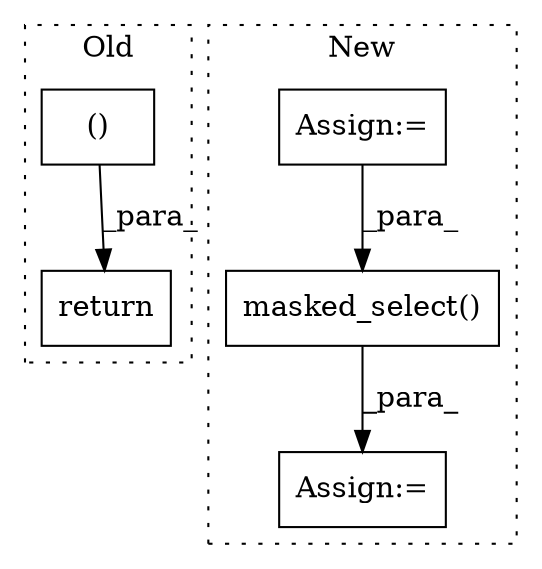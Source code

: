 digraph G {
subgraph cluster0 {
1 [label="()" a="54" s="8592" l="27" shape="box"];
5 [label="return" a="93" s="8557" l="7" shape="box"];
label = "Old";
style="dotted";
}
subgraph cluster1 {
2 [label="masked_select()" a="75" s="8366,8411" l="20,1" shape="box"];
3 [label="Assign:=" a="68" s="8224" l="3" shape="box"];
4 [label="Assign:=" a="68" s="8363" l="3" shape="box"];
label = "New";
style="dotted";
}
1 -> 5 [label="_para_"];
2 -> 4 [label="_para_"];
3 -> 2 [label="_para_"];
}